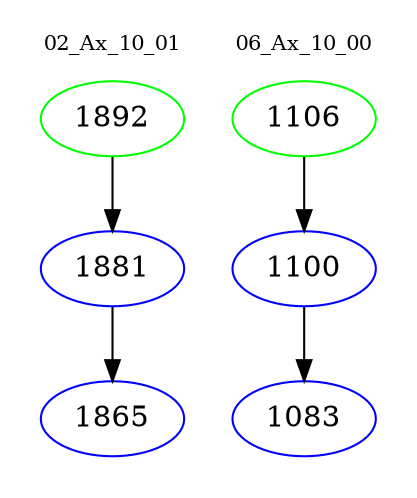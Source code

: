 digraph{
subgraph cluster_0 {
color = white
label = "02_Ax_10_01";
fontsize=10;
T0_1892 [label="1892", color="green"]
T0_1892 -> T0_1881 [color="black"]
T0_1881 [label="1881", color="blue"]
T0_1881 -> T0_1865 [color="black"]
T0_1865 [label="1865", color="blue"]
}
subgraph cluster_1 {
color = white
label = "06_Ax_10_00";
fontsize=10;
T1_1106 [label="1106", color="green"]
T1_1106 -> T1_1100 [color="black"]
T1_1100 [label="1100", color="blue"]
T1_1100 -> T1_1083 [color="black"]
T1_1083 [label="1083", color="blue"]
}
}
